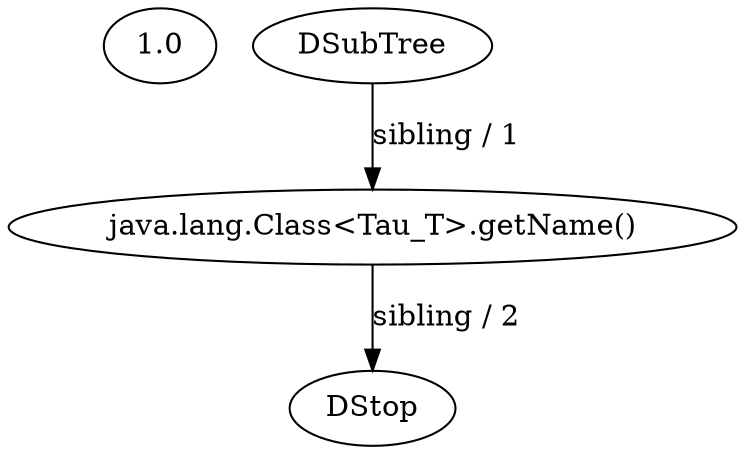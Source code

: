 // Program AST
digraph {
	1.0 [label=1.0]
	0 [label=DSubTree]
	1 [label="java.lang.Class<Tau_T>.getName()"]
	0 -> 1 [label="sibling / 1" constraint=true direction=LR]
	2 [label=DStop]
	1 -> 2 [label="sibling / 2" constraint=true direction=LR]
}
